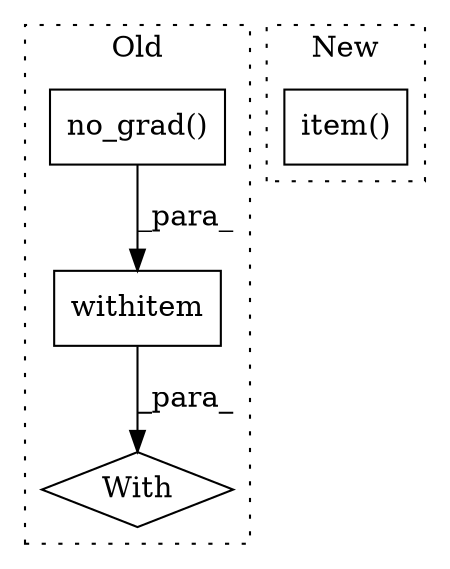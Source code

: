 digraph G {
subgraph cluster0 {
1 [label="no_grad()" a="75" s="6707" l="15" shape="box"];
3 [label="With" a="39" s="6702,6712" l="5,24" shape="diamond"];
4 [label="withitem" a="49" s="6707" l="5" shape="box"];
label = "Old";
style="dotted";
}
subgraph cluster1 {
2 [label="item()" a="75" s="5516" l="11" shape="box"];
label = "New";
style="dotted";
}
1 -> 4 [label="_para_"];
4 -> 3 [label="_para_"];
}